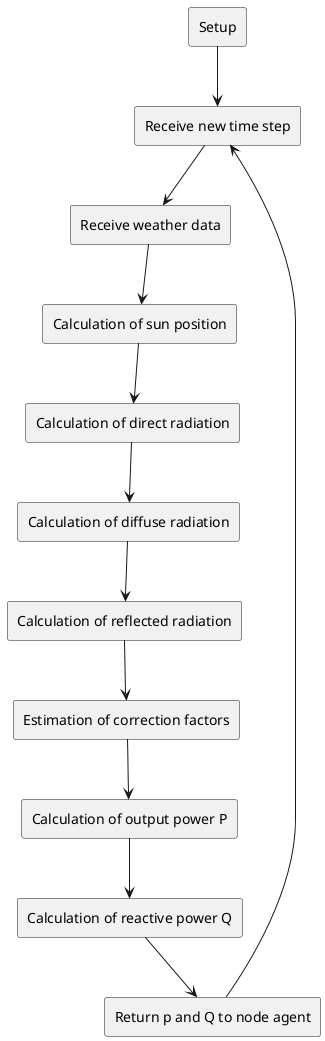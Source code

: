 @startuml
 rectangle "Setup" as s01
 rectangle "Receive new time step" as s02
 rectangle "Receive weather data" as s03
 rectangle "Calculation of sun position" as s04
 rectangle "Calculation of direct radiation" as s05
 rectangle "Calculation of diffuse radiation" as s06
 rectangle "Calculation of reflected radiation" as s07
 rectangle "Estimation of correction factors" as s08
 rectangle "Calculation of output power P" as s09
 rectangle "Calculation of reactive power Q" as s10
 rectangle "Return p and Q to node agent" as s11

 s01 -down-> s02
 s02 -down-> s03
 s03 -down-> s04
 s04 -down-> s05
 s05 -down-> s06
 s06 -down-> s07
 s07 -down-> s08
 s08 -down-> s09
 s09 -down-> s10
 s10 -down-> s11
 s11 -up-> s02
 @enduml
